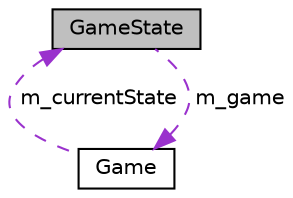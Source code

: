 digraph "GameState"
{
  edge [fontname="Helvetica",fontsize="10",labelfontname="Helvetica",labelfontsize="10"];
  node [fontname="Helvetica",fontsize="10",shape=record];
  Node6 [label="GameState",height=0.2,width=0.4,color="black", fillcolor="grey75", style="filled", fontcolor="black"];
  Node7 -> Node6 [dir="back",color="darkorchid3",fontsize="10",style="dashed",label=" m_game" ,fontname="Helvetica"];
  Node7 [label="Game",height=0.2,width=0.4,color="black", fillcolor="white", style="filled",URL="$classGame.html",tooltip="\"Game Class\"  \" the entry point to our program; called from main.cpp\" "];
  Node6 -> Node7 [dir="back",color="darkorchid3",fontsize="10",style="dashed",label=" m_currentState" ,fontname="Helvetica"];
}
